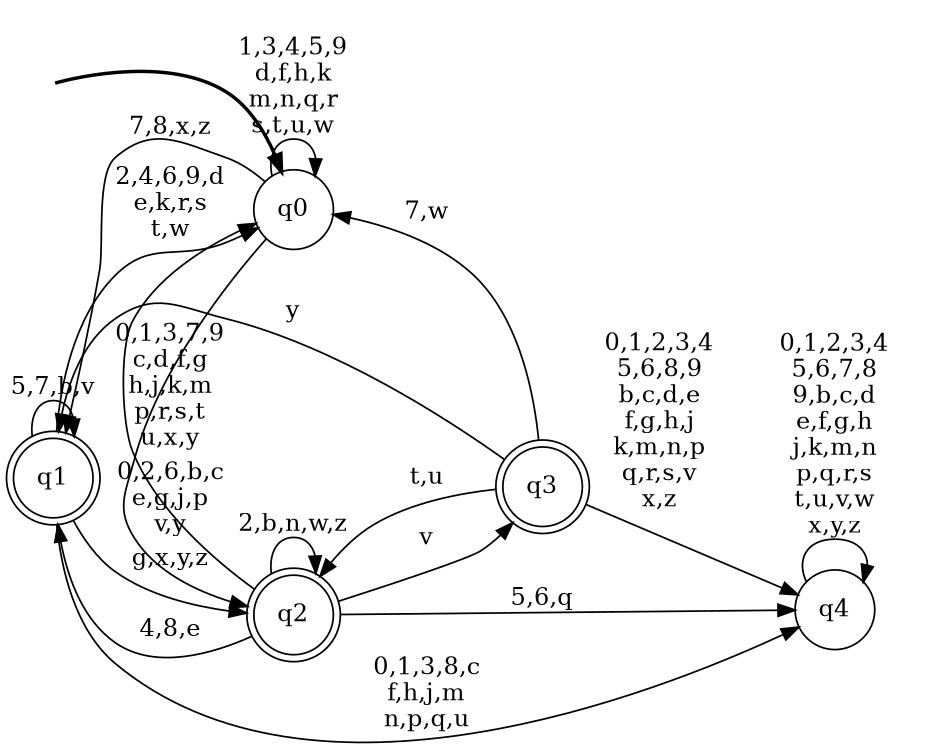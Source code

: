 digraph BlueStar {
__start0 [style = invis, shape = none, label = "", width = 0, height = 0];

rankdir=LR;
size="8,5";

s0 [style="filled", color="black", fillcolor="white" shape="circle", label="q0"];
s1 [style="rounded,filled", color="black", fillcolor="white" shape="doublecircle", label="q1"];
s2 [style="rounded,filled", color="black", fillcolor="white" shape="doublecircle", label="q2"];
s3 [style="rounded,filled", color="black", fillcolor="white" shape="doublecircle", label="q3"];
s4 [style="filled", color="black", fillcolor="white" shape="circle", label="q4"];
subgraph cluster_main { 
	graph [pad=".75", ranksep="0.15", nodesep="0.15"];
	 style=invis; 
	__start0 -> s0 [penwidth=2];
}
s0 -> s0 [label="1,3,4,5,9\nd,f,h,k\nm,n,q,r\ns,t,u,w"];
s0 -> s1 [label="7,8,x,z"];
s0 -> s2 [label="0,2,6,b,c\ne,g,j,p\nv,y"];
s1 -> s0 [label="2,4,6,9,d\ne,k,r,s\nt,w"];
s1 -> s1 [label="5,7,b,v"];
s1 -> s2 [label="g,x,y,z"];
s1 -> s4 [label="0,1,3,8,c\nf,h,j,m\nn,p,q,u"];
s2 -> s0 [label="0,1,3,7,9\nc,d,f,g\nh,j,k,m\np,r,s,t\nu,x,y"];
s2 -> s1 [label="4,8,e"];
s2 -> s2 [label="2,b,n,w,z"];
s2 -> s3 [label="v"];
s2 -> s4 [label="5,6,q"];
s3 -> s0 [label="7,w"];
s3 -> s1 [label="y"];
s3 -> s2 [label="t,u"];
s3 -> s4 [label="0,1,2,3,4\n5,6,8,9\nb,c,d,e\nf,g,h,j\nk,m,n,p\nq,r,s,v\nx,z"];
s4 -> s4 [label="0,1,2,3,4\n5,6,7,8\n9,b,c,d\ne,f,g,h\nj,k,m,n\np,q,r,s\nt,u,v,w\nx,y,z"];

}